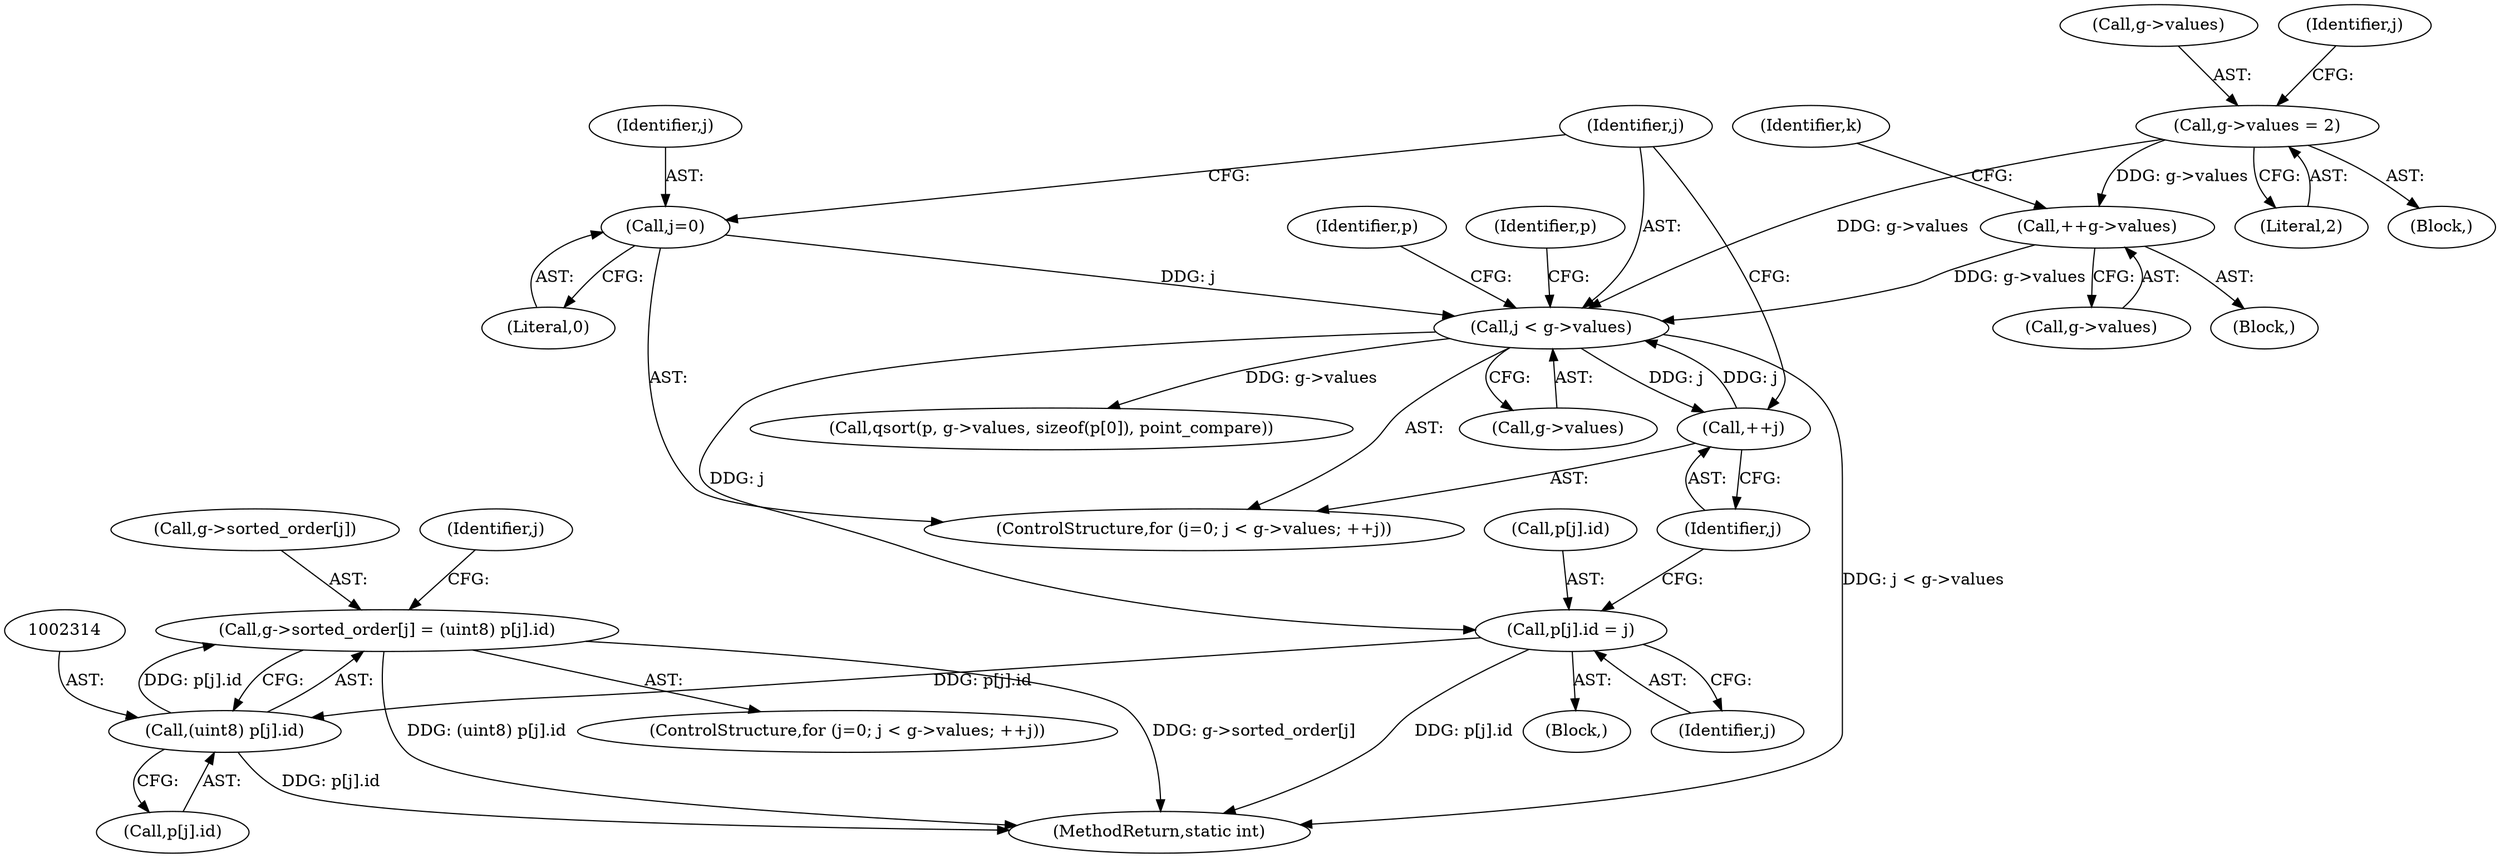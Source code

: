 digraph "0_stb_98fdfc6df88b1e34a736d5e126e6c8139c8de1a6_2@pointer" {
"1002307" [label="(Call,g->sorted_order[j] = (uint8) p[j].id)"];
"1002313" [label="(Call,(uint8) p[j].id)"];
"1002248" [label="(Call,p[j].id = j)"];
"1002229" [label="(Call,j < g->values)"];
"1002234" [label="(Call,++j)"];
"1002226" [label="(Call,j=0)"];
"1002221" [label="(Call,++g->values)"];
"1002169" [label="(Call,g->values = 2)"];
"1002231" [label="(Call,g->values)"];
"1002256" [label="(Identifier,p)"];
"1002235" [label="(Identifier,j)"];
"1002225" [label="(ControlStructure,for (j=0; j < g->values; ++j))"];
"1002226" [label="(Call,j=0)"];
"1002206" [label="(Identifier,k)"];
"1002234" [label="(Call,++j)"];
"1002236" [label="(Block,)"];
"1002296" [label="(ControlStructure,for (j=0; j < g->values; ++j))"];
"1002221" [label="(Call,++g->values)"];
"1002169" [label="(Call,g->values = 2)"];
"1002308" [label="(Call,g->sorted_order[j])"];
"1002240" [label="(Identifier,p)"];
"1002315" [label="(Call,p[j].id)"];
"1002230" [label="(Identifier,j)"];
"1002249" [label="(Call,p[j].id)"];
"1002170" [label="(Call,g->values)"];
"1002255" [label="(Call,qsort(p, g->values, sizeof(p[0]), point_compare))"];
"1002227" [label="(Identifier,j)"];
"1002222" [label="(Call,g->values)"];
"1003688" [label="(MethodReturn,static int)"];
"1002307" [label="(Call,g->sorted_order[j] = (uint8) p[j].id)"];
"1002207" [label="(Block,)"];
"1002248" [label="(Call,p[j].id = j)"];
"1002176" [label="(Identifier,j)"];
"1002306" [label="(Identifier,j)"];
"1002173" [label="(Literal,2)"];
"1002313" [label="(Call,(uint8) p[j].id)"];
"1002229" [label="(Call,j < g->values)"];
"1002228" [label="(Literal,0)"];
"1002254" [label="(Identifier,j)"];
"1001969" [label="(Block,)"];
"1002307" -> "1002296"  [label="AST: "];
"1002307" -> "1002313"  [label="CFG: "];
"1002308" -> "1002307"  [label="AST: "];
"1002313" -> "1002307"  [label="AST: "];
"1002306" -> "1002307"  [label="CFG: "];
"1002307" -> "1003688"  [label="DDG: g->sorted_order[j]"];
"1002307" -> "1003688"  [label="DDG: (uint8) p[j].id"];
"1002313" -> "1002307"  [label="DDG: p[j].id"];
"1002313" -> "1002315"  [label="CFG: "];
"1002314" -> "1002313"  [label="AST: "];
"1002315" -> "1002313"  [label="AST: "];
"1002313" -> "1003688"  [label="DDG: p[j].id"];
"1002248" -> "1002313"  [label="DDG: p[j].id"];
"1002248" -> "1002236"  [label="AST: "];
"1002248" -> "1002254"  [label="CFG: "];
"1002249" -> "1002248"  [label="AST: "];
"1002254" -> "1002248"  [label="AST: "];
"1002235" -> "1002248"  [label="CFG: "];
"1002248" -> "1003688"  [label="DDG: p[j].id"];
"1002229" -> "1002248"  [label="DDG: j"];
"1002229" -> "1002225"  [label="AST: "];
"1002229" -> "1002231"  [label="CFG: "];
"1002230" -> "1002229"  [label="AST: "];
"1002231" -> "1002229"  [label="AST: "];
"1002240" -> "1002229"  [label="CFG: "];
"1002256" -> "1002229"  [label="CFG: "];
"1002229" -> "1003688"  [label="DDG: j < g->values"];
"1002234" -> "1002229"  [label="DDG: j"];
"1002226" -> "1002229"  [label="DDG: j"];
"1002221" -> "1002229"  [label="DDG: g->values"];
"1002169" -> "1002229"  [label="DDG: g->values"];
"1002229" -> "1002234"  [label="DDG: j"];
"1002229" -> "1002255"  [label="DDG: g->values"];
"1002234" -> "1002225"  [label="AST: "];
"1002234" -> "1002235"  [label="CFG: "];
"1002235" -> "1002234"  [label="AST: "];
"1002230" -> "1002234"  [label="CFG: "];
"1002226" -> "1002225"  [label="AST: "];
"1002226" -> "1002228"  [label="CFG: "];
"1002227" -> "1002226"  [label="AST: "];
"1002228" -> "1002226"  [label="AST: "];
"1002230" -> "1002226"  [label="CFG: "];
"1002221" -> "1002207"  [label="AST: "];
"1002221" -> "1002222"  [label="CFG: "];
"1002222" -> "1002221"  [label="AST: "];
"1002206" -> "1002221"  [label="CFG: "];
"1002169" -> "1002221"  [label="DDG: g->values"];
"1002169" -> "1001969"  [label="AST: "];
"1002169" -> "1002173"  [label="CFG: "];
"1002170" -> "1002169"  [label="AST: "];
"1002173" -> "1002169"  [label="AST: "];
"1002176" -> "1002169"  [label="CFG: "];
}
